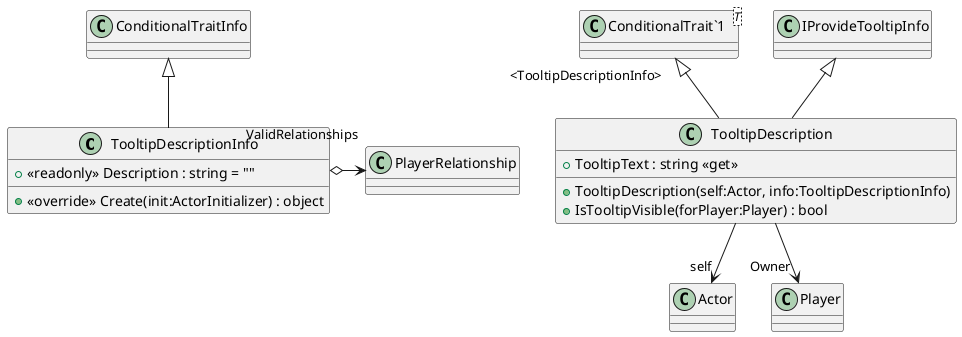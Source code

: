 @startuml
class TooltipDescriptionInfo {
    + <<readonly>> Description : string = ""
    + <<override>> Create(init:ActorInitializer) : object
}
class TooltipDescription {
    + TooltipDescription(self:Actor, info:TooltipDescriptionInfo)
    + IsTooltipVisible(forPlayer:Player) : bool
    + TooltipText : string <<get>>
}
class "ConditionalTrait`1"<T> {
}
ConditionalTraitInfo <|-- TooltipDescriptionInfo
TooltipDescriptionInfo o-> "ValidRelationships" PlayerRelationship
"ConditionalTrait`1" "<TooltipDescriptionInfo>" <|-- TooltipDescription
IProvideTooltipInfo <|-- TooltipDescription
TooltipDescription --> "self" Actor
TooltipDescription --> "Owner" Player
@enduml
